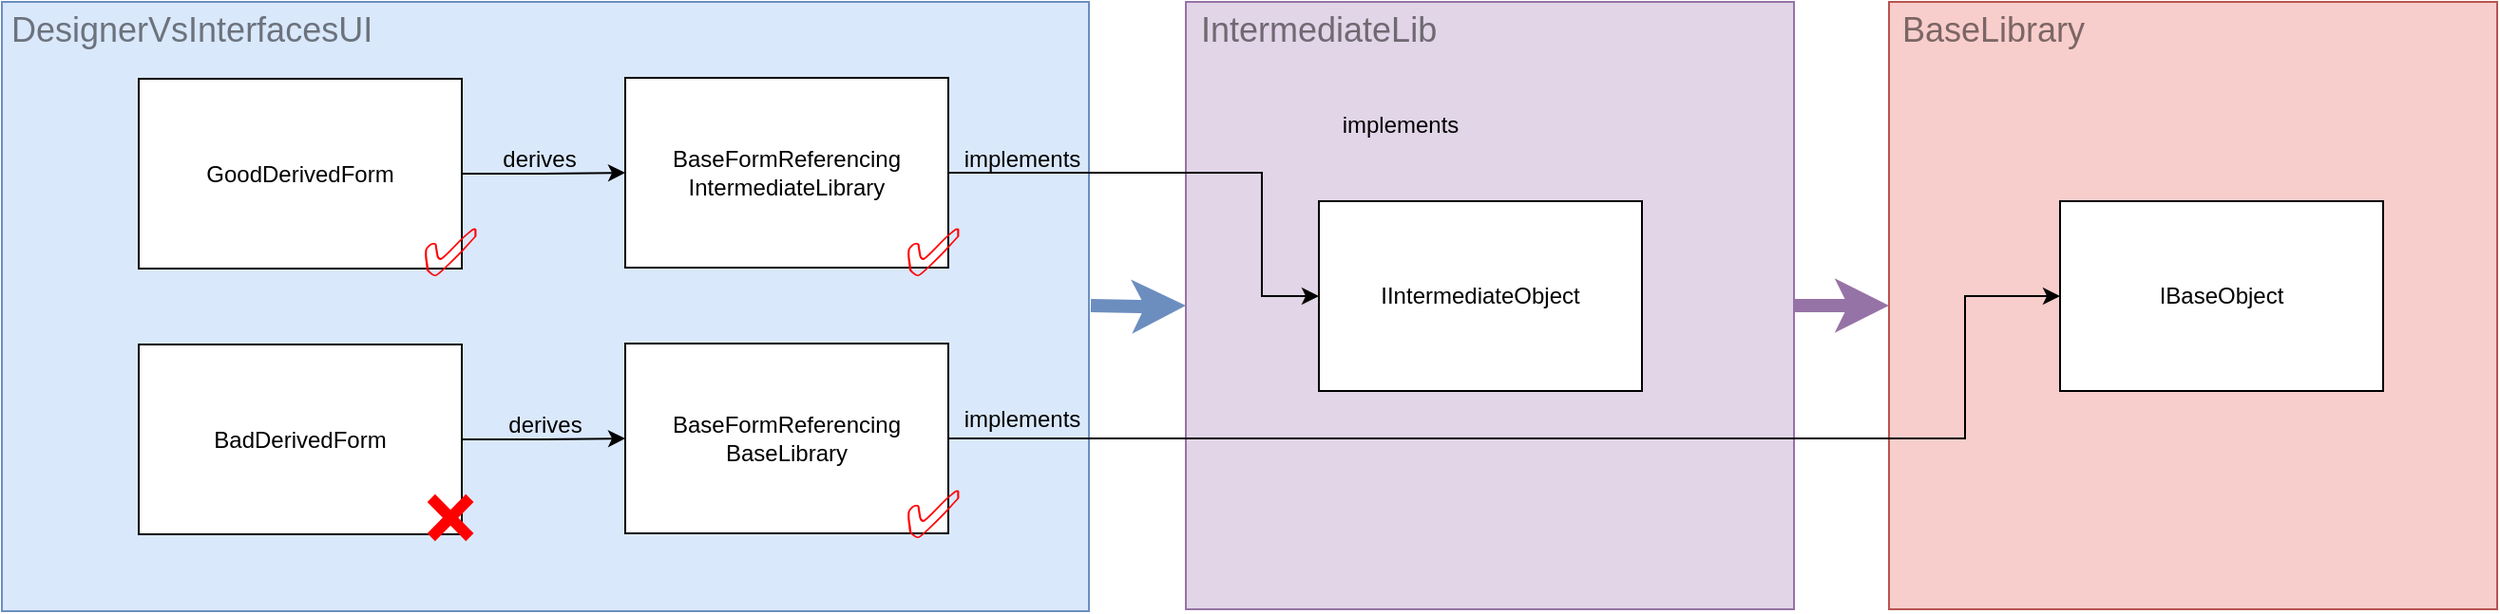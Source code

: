 <mxfile version="20.5.3" type="device"><diagram id="8Wfy-u_6cA_TKNGeM6kN" name="Seite-1"><mxGraphModel dx="1989" dy="767" grid="0" gridSize="10" guides="1" tooltips="1" connect="1" arrows="1" fold="1" page="0" pageScale="1" pageWidth="827" pageHeight="1169" math="0" shadow="0"><root><mxCell id="0"/><mxCell id="1" parent="0"/><mxCell id="bm28-MHF-nzmM-pp0hAz-15" value="" style="rounded=0;whiteSpace=wrap;html=1;fillColor=#dae8fc;strokeColor=#6c8ebf;" vertex="1" parent="1"><mxGeometry x="-393" y="430" width="572" height="321" as="geometry"/></mxCell><mxCell id="bm28-MHF-nzmM-pp0hAz-10" style="edgeStyle=orthogonalEdgeStyle;rounded=0;orthogonalLoop=1;jettySize=auto;html=1;entryX=0;entryY=0.5;entryDx=0;entryDy=0;strokeWidth=7;fillColor=#dae8fc;strokeColor=#6c8ebf;" edge="1" parent="1" target="bm28-MHF-nzmM-pp0hAz-2"><mxGeometry relative="1" as="geometry"><mxPoint x="180" y="590" as="sourcePoint"/></mxGeometry></mxCell><mxCell id="bm28-MHF-nzmM-pp0hAz-11" style="edgeStyle=orthogonalEdgeStyle;rounded=0;orthogonalLoop=1;jettySize=auto;html=1;entryX=0;entryY=0.5;entryDx=0;entryDy=0;strokeWidth=7;fillColor=#e1d5e7;strokeColor=#9673a6;" edge="1" parent="1" source="bm28-MHF-nzmM-pp0hAz-2" target="bm28-MHF-nzmM-pp0hAz-3"><mxGeometry relative="1" as="geometry"/></mxCell><mxCell id="bm28-MHF-nzmM-pp0hAz-2" value="" style="whiteSpace=wrap;html=1;aspect=fixed;fillColor=#e1d5e7;strokeColor=#9673a6;" vertex="1" parent="1"><mxGeometry x="230" y="430" width="320" height="320" as="geometry"/></mxCell><mxCell id="bm28-MHF-nzmM-pp0hAz-3" value="" style="whiteSpace=wrap;html=1;aspect=fixed;fillColor=#f8cecc;strokeColor=#b85450;" vertex="1" parent="1"><mxGeometry x="600" y="430" width="320" height="320" as="geometry"/></mxCell><mxCell id="bm28-MHF-nzmM-pp0hAz-8" style="edgeStyle=orthogonalEdgeStyle;rounded=0;orthogonalLoop=1;jettySize=auto;html=1;" edge="1" parent="1" source="bm28-MHF-nzmM-pp0hAz-4" target="bm28-MHF-nzmM-pp0hAz-6"><mxGeometry relative="1" as="geometry"><Array as="points"><mxPoint x="270" y="520"/><mxPoint x="270" y="585"/></Array></mxGeometry></mxCell><mxCell id="bm28-MHF-nzmM-pp0hAz-4" value="BaseFormReferencing&lt;br&gt;IntermediateLibrary" style="rounded=0;whiteSpace=wrap;html=1;" vertex="1" parent="1"><mxGeometry x="-65" y="470" width="170" height="100" as="geometry"/></mxCell><mxCell id="bm28-MHF-nzmM-pp0hAz-9" style="edgeStyle=orthogonalEdgeStyle;rounded=0;orthogonalLoop=1;jettySize=auto;html=1;" edge="1" parent="1" source="bm28-MHF-nzmM-pp0hAz-5" target="bm28-MHF-nzmM-pp0hAz-7"><mxGeometry relative="1" as="geometry"><Array as="points"><mxPoint x="640" y="660"/><mxPoint x="640" y="585"/></Array></mxGeometry></mxCell><mxCell id="bm28-MHF-nzmM-pp0hAz-5" value="BaseFormReferencing&lt;br&gt;BaseLibrary" style="rounded=0;whiteSpace=wrap;html=1;" vertex="1" parent="1"><mxGeometry x="-65" y="610" width="170" height="100" as="geometry"/></mxCell><mxCell id="bm28-MHF-nzmM-pp0hAz-6" value="IIntermediateObject" style="rounded=0;whiteSpace=wrap;html=1;" vertex="1" parent="1"><mxGeometry x="300" y="535" width="170" height="100" as="geometry"/></mxCell><mxCell id="bm28-MHF-nzmM-pp0hAz-7" value="IBaseObject" style="rounded=0;whiteSpace=wrap;html=1;" vertex="1" parent="1"><mxGeometry x="690" y="535" width="170" height="100" as="geometry"/></mxCell><mxCell id="bm28-MHF-nzmM-pp0hAz-14" value="implements" style="text;html=1;strokeColor=none;fillColor=none;align=center;verticalAlign=middle;whiteSpace=wrap;rounded=0;" vertex="1" parent="1"><mxGeometry x="300" y="480" width="86" height="30" as="geometry"/></mxCell><mxCell id="bm28-MHF-nzmM-pp0hAz-18" value="" style="edgeStyle=orthogonalEdgeStyle;rounded=0;orthogonalLoop=1;jettySize=auto;html=1;strokeWidth=1;" edge="1" parent="1" source="bm28-MHF-nzmM-pp0hAz-16" target="bm28-MHF-nzmM-pp0hAz-4"><mxGeometry relative="1" as="geometry"/></mxCell><mxCell id="bm28-MHF-nzmM-pp0hAz-16" value="GoodDerivedForm" style="rounded=0;whiteSpace=wrap;html=1;" vertex="1" parent="1"><mxGeometry x="-321" y="470.5" width="170" height="100" as="geometry"/></mxCell><mxCell id="bm28-MHF-nzmM-pp0hAz-19" value="" style="edgeStyle=orthogonalEdgeStyle;rounded=0;orthogonalLoop=1;jettySize=auto;html=1;strokeWidth=1;" edge="1" parent="1" source="bm28-MHF-nzmM-pp0hAz-17" target="bm28-MHF-nzmM-pp0hAz-5"><mxGeometry relative="1" as="geometry"/></mxCell><mxCell id="bm28-MHF-nzmM-pp0hAz-17" value="BadDerivedForm" style="rounded=0;whiteSpace=wrap;html=1;" vertex="1" parent="1"><mxGeometry x="-321" y="610.5" width="170" height="100" as="geometry"/></mxCell><mxCell id="bm28-MHF-nzmM-pp0hAz-22" value="derives" style="text;html=1;strokeColor=none;fillColor=none;align=center;verticalAlign=middle;whiteSpace=wrap;rounded=0;" vertex="1" parent="1"><mxGeometry x="-140" y="498" width="60" height="30" as="geometry"/></mxCell><mxCell id="bm28-MHF-nzmM-pp0hAz-23" value="derives" style="text;html=1;strokeColor=none;fillColor=none;align=center;verticalAlign=middle;whiteSpace=wrap;rounded=0;" vertex="1" parent="1"><mxGeometry x="-137" y="638" width="60" height="30" as="geometry"/></mxCell><mxCell id="bm28-MHF-nzmM-pp0hAz-24" value="implements" style="text;html=1;strokeColor=none;fillColor=none;align=center;verticalAlign=middle;whiteSpace=wrap;rounded=0;" vertex="1" parent="1"><mxGeometry x="114" y="635" width="60" height="30" as="geometry"/></mxCell><mxCell id="bm28-MHF-nzmM-pp0hAz-25" value="implements" style="text;html=1;strokeColor=none;fillColor=none;align=center;verticalAlign=middle;whiteSpace=wrap;rounded=0;" vertex="1" parent="1"><mxGeometry x="114" y="498" width="60" height="30" as="geometry"/></mxCell><mxCell id="bm28-MHF-nzmM-pp0hAz-26" value="&lt;font style=&quot;font-size: 18px;&quot;&gt;DesignerVsInterfacesUI&lt;/font&gt;" style="text;html=1;strokeColor=none;fillColor=none;align=left;verticalAlign=middle;whiteSpace=wrap;rounded=0;textOpacity=50;fontColor=#000000;" vertex="1" parent="1"><mxGeometry x="-390" y="430" width="301" height="30" as="geometry"/></mxCell><mxCell id="bm28-MHF-nzmM-pp0hAz-31" value="&lt;font style=&quot;font-size: 18px;&quot;&gt;IntermediateLib&lt;/font&gt;" style="text;html=1;strokeColor=none;fillColor=none;align=left;verticalAlign=middle;whiteSpace=wrap;rounded=0;textOpacity=50;fontColor=#000000;" vertex="1" parent="1"><mxGeometry x="236" y="430" width="229" height="30" as="geometry"/></mxCell><mxCell id="bm28-MHF-nzmM-pp0hAz-32" value="&lt;font style=&quot;font-size: 18px;&quot;&gt;BaseLibrary&lt;/font&gt;" style="text;html=1;strokeColor=none;fillColor=none;align=left;verticalAlign=middle;whiteSpace=wrap;rounded=0;textOpacity=50;fontColor=#000000;" vertex="1" parent="1"><mxGeometry x="605" y="430" width="127" height="30" as="geometry"/></mxCell><mxCell id="bm28-MHF-nzmM-pp0hAz-33" value="&lt;font style=&quot;font-size: 35px;&quot; color=&quot;#ff0000&quot;&gt;✅&lt;/font&gt;" style="text;html=1;strokeColor=none;fillColor=none;align=center;verticalAlign=middle;whiteSpace=wrap;rounded=0;fontSize=18;fontColor=#000000;" vertex="1" parent="1"><mxGeometry x="-187" y="546" width="60" height="30" as="geometry"/></mxCell><mxCell id="bm28-MHF-nzmM-pp0hAz-34" value="&lt;font style=&quot;font-size: 35px;&quot; color=&quot;#ff0000&quot;&gt;✅&lt;/font&gt;" style="text;html=1;strokeColor=none;fillColor=none;align=center;verticalAlign=middle;whiteSpace=wrap;rounded=0;fontSize=18;fontColor=#000000;" vertex="1" parent="1"><mxGeometry x="67" y="546" width="60" height="30" as="geometry"/></mxCell><mxCell id="bm28-MHF-nzmM-pp0hAz-35" value="&lt;font style=&quot;font-size: 35px;&quot; color=&quot;#ff0000&quot;&gt;✅&lt;/font&gt;" style="text;html=1;strokeColor=none;fillColor=none;align=center;verticalAlign=middle;whiteSpace=wrap;rounded=0;fontSize=18;fontColor=#000000;" vertex="1" parent="1"><mxGeometry x="67" y="684" width="60" height="30" as="geometry"/></mxCell><mxCell id="bm28-MHF-nzmM-pp0hAz-36" value="&lt;font style=&quot;font-size: 35px;&quot; color=&quot;#ff0000&quot;&gt;❌&lt;/font&gt;" style="text;html=1;strokeColor=none;fillColor=none;align=center;verticalAlign=middle;whiteSpace=wrap;rounded=0;fontSize=18;fontColor=#000000;" vertex="1" parent="1"><mxGeometry x="-187" y="686" width="60" height="30" as="geometry"/></mxCell></root></mxGraphModel></diagram></mxfile>